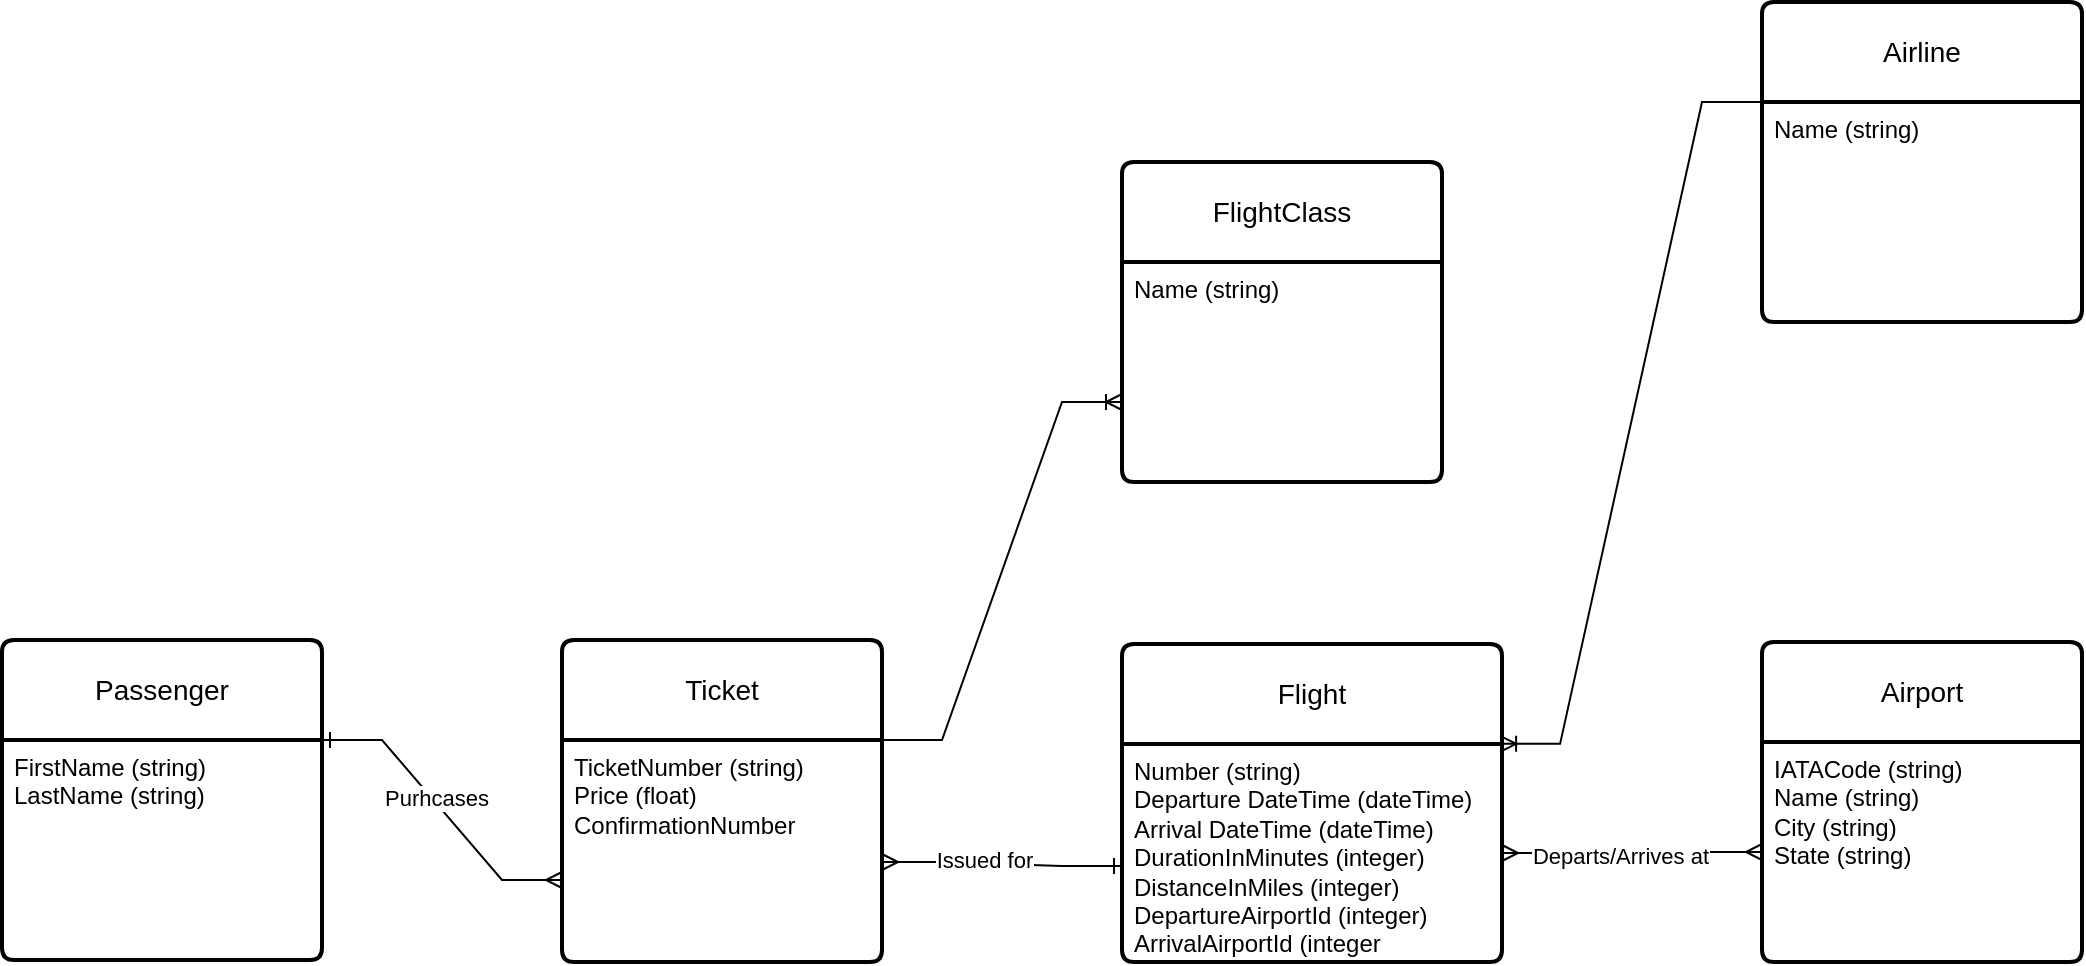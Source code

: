 <mxfile version="27.1.6">
  <diagram name="Page-1" id="YmXodIdPfZX5AZGlBb-y">
    <mxGraphModel dx="1426" dy="785" grid="1" gridSize="10" guides="1" tooltips="1" connect="1" arrows="1" fold="1" page="1" pageScale="1" pageWidth="850" pageHeight="1100" math="0" shadow="0">
      <root>
        <mxCell id="0" />
        <mxCell id="1" parent="0" />
        <mxCell id="KtvIKmh2qciOszmwVejK-1" value="Passenger" style="swimlane;childLayout=stackLayout;horizontal=1;startSize=50;horizontalStack=0;rounded=1;fontSize=14;fontStyle=0;strokeWidth=2;resizeParent=0;resizeLast=1;shadow=0;dashed=0;align=center;arcSize=4;whiteSpace=wrap;html=1;" vertex="1" parent="1">
          <mxGeometry x="80" y="439" width="160" height="160" as="geometry" />
        </mxCell>
        <mxCell id="KtvIKmh2qciOszmwVejK-2" value="FirstName (string)&lt;div&gt;LastName&amp;nbsp;&lt;span style=&quot;background-color: transparent; color: light-dark(rgb(0, 0, 0), rgb(255, 255, 255));&quot;&gt;(string)&lt;/span&gt;&lt;/div&gt;" style="align=left;strokeColor=none;fillColor=none;spacingLeft=4;spacingRight=4;fontSize=12;verticalAlign=top;resizable=0;rotatable=0;part=1;html=1;whiteSpace=wrap;" vertex="1" parent="KtvIKmh2qciOszmwVejK-1">
          <mxGeometry y="50" width="160" height="110" as="geometry" />
        </mxCell>
        <mxCell id="KtvIKmh2qciOszmwVejK-3" value="Flight" style="swimlane;childLayout=stackLayout;horizontal=1;startSize=50;horizontalStack=0;rounded=1;fontSize=14;fontStyle=0;strokeWidth=2;resizeParent=0;resizeLast=1;shadow=0;dashed=0;align=center;arcSize=4;whiteSpace=wrap;html=1;" vertex="1" parent="1">
          <mxGeometry x="640" y="441" width="190" height="159" as="geometry" />
        </mxCell>
        <mxCell id="KtvIKmh2qciOszmwVejK-4" value="Number (string)&lt;div&gt;Departure DateTime&amp;nbsp;&lt;span style=&quot;background-color: transparent; color: light-dark(rgb(0, 0, 0), rgb(255, 255, 255));&quot;&gt;(dateTime)&lt;/span&gt;&lt;/div&gt;&lt;div&gt;Arrival DateTime&amp;nbsp;&lt;span style=&quot;background-color: transparent; color: light-dark(rgb(0, 0, 0), rgb(255, 255, 255));&quot;&gt;(dateTime)&lt;/span&gt;&lt;/div&gt;&lt;div&gt;DurationInMinutes&amp;nbsp;&lt;span style=&quot;background-color: transparent; color: light-dark(rgb(0, 0, 0), rgb(255, 255, 255));&quot;&gt;(integer)&lt;/span&gt;&lt;/div&gt;&lt;div&gt;DistanceInMiles (integer)&lt;/div&gt;&lt;div&gt;DepartureAirportId (integer)&lt;/div&gt;&lt;div&gt;ArrivalAirportId (integer&lt;/div&gt;" style="align=left;strokeColor=none;fillColor=none;spacingLeft=4;spacingRight=4;fontSize=12;verticalAlign=top;resizable=0;rotatable=0;part=1;html=1;whiteSpace=wrap;" vertex="1" parent="KtvIKmh2qciOszmwVejK-3">
          <mxGeometry y="50" width="190" height="109" as="geometry" />
        </mxCell>
        <mxCell id="KtvIKmh2qciOszmwVejK-5" value="" style="edgeStyle=entityRelationEdgeStyle;fontSize=12;html=1;endArrow=ERmany;startArrow=ERone;rounded=0;exitX=1;exitY=0;exitDx=0;exitDy=0;entryX=0;entryY=0;entryDx=0;entryDy=0;startFill=0;" edge="1" parent="1" source="KtvIKmh2qciOszmwVejK-2">
          <mxGeometry width="100" height="100" relative="1" as="geometry">
            <mxPoint x="240" y="400" as="sourcePoint" />
            <mxPoint x="360" y="559" as="targetPoint" />
          </mxGeometry>
        </mxCell>
        <mxCell id="KtvIKmh2qciOszmwVejK-20" value="Purhcases" style="edgeLabel;html=1;align=center;verticalAlign=middle;resizable=0;points=[];" vertex="1" connectable="0" parent="KtvIKmh2qciOszmwVejK-5">
          <mxGeometry x="-0.092" y="2" relative="1" as="geometry">
            <mxPoint as="offset" />
          </mxGeometry>
        </mxCell>
        <mxCell id="KtvIKmh2qciOszmwVejK-11" value="Airport" style="swimlane;childLayout=stackLayout;horizontal=1;startSize=50;horizontalStack=0;rounded=1;fontSize=14;fontStyle=0;strokeWidth=2;resizeParent=0;resizeLast=1;shadow=0;dashed=0;align=center;arcSize=4;whiteSpace=wrap;html=1;" vertex="1" parent="1">
          <mxGeometry x="960" y="440" width="160" height="160" as="geometry" />
        </mxCell>
        <mxCell id="KtvIKmh2qciOszmwVejK-12" value="IATACode (string)&lt;div&gt;Name&amp;nbsp;&lt;span style=&quot;background-color: transparent; color: light-dark(rgb(0, 0, 0), rgb(255, 255, 255));&quot;&gt;(string)&lt;/span&gt;&lt;/div&gt;&lt;div&gt;City&amp;nbsp;&lt;span style=&quot;background-color: transparent; color: light-dark(rgb(0, 0, 0), rgb(255, 255, 255));&quot;&gt;(string)&lt;/span&gt;&lt;/div&gt;&lt;div&gt;State&amp;nbsp;&lt;span style=&quot;background-color: transparent; color: light-dark(rgb(0, 0, 0), rgb(255, 255, 255));&quot;&gt;(string)&lt;/span&gt;&lt;/div&gt;" style="align=left;strokeColor=none;fillColor=none;spacingLeft=4;spacingRight=4;fontSize=12;verticalAlign=top;resizable=0;rotatable=0;part=1;html=1;whiteSpace=wrap;" vertex="1" parent="KtvIKmh2qciOszmwVejK-11">
          <mxGeometry y="50" width="160" height="110" as="geometry" />
        </mxCell>
        <mxCell id="KtvIKmh2qciOszmwVejK-15" value="" style="edgeStyle=entityRelationEdgeStyle;fontSize=12;html=1;endArrow=ERmany;startArrow=ERmany;rounded=0;exitX=1;exitY=0.5;exitDx=0;exitDy=0;entryX=0;entryY=0.5;entryDx=0;entryDy=0;" edge="1" parent="1" source="KtvIKmh2qciOszmwVejK-4" target="KtvIKmh2qciOszmwVejK-12">
          <mxGeometry width="100" height="100" relative="1" as="geometry">
            <mxPoint x="830" y="400" as="sourcePoint" />
            <mxPoint x="960" y="560.08" as="targetPoint" />
          </mxGeometry>
        </mxCell>
        <mxCell id="KtvIKmh2qciOszmwVejK-16" value="Departs/Arrives at" style="edgeLabel;html=1;align=center;verticalAlign=middle;resizable=0;points=[];" vertex="1" connectable="0" parent="KtvIKmh2qciOszmwVejK-15">
          <mxGeometry x="-0.1" y="-1" relative="1" as="geometry">
            <mxPoint as="offset" />
          </mxGeometry>
        </mxCell>
        <mxCell id="KtvIKmh2qciOszmwVejK-17" value="Ticket" style="swimlane;childLayout=stackLayout;horizontal=1;startSize=50;horizontalStack=0;rounded=1;fontSize=14;fontStyle=0;strokeWidth=2;resizeParent=0;resizeLast=1;shadow=0;dashed=0;align=center;arcSize=4;whiteSpace=wrap;html=1;" vertex="1" parent="1">
          <mxGeometry x="360" y="439" width="160" height="161" as="geometry" />
        </mxCell>
        <mxCell id="KtvIKmh2qciOszmwVejK-18" value="TicketNumber (string)&lt;div&gt;Price (float)&lt;/div&gt;&lt;div&gt;ConfirmationNumber&lt;/div&gt;" style="align=left;strokeColor=none;fillColor=none;spacingLeft=4;spacingRight=4;fontSize=12;verticalAlign=top;resizable=0;rotatable=0;part=1;html=1;whiteSpace=wrap;" vertex="1" parent="KtvIKmh2qciOszmwVejK-17">
          <mxGeometry y="50" width="160" height="111" as="geometry" />
        </mxCell>
        <mxCell id="KtvIKmh2qciOszmwVejK-21" value="" style="edgeStyle=entityRelationEdgeStyle;fontSize=12;html=1;endArrow=ERone;startArrow=ERmany;rounded=0;entryX=0;entryY=0;entryDx=0;entryDy=0;exitX=1;exitY=0;exitDx=0;exitDy=0;endFill=0;" edge="1" parent="1">
          <mxGeometry width="100" height="100" relative="1" as="geometry">
            <mxPoint x="520" y="550" as="sourcePoint" />
            <mxPoint x="640" y="552" as="targetPoint" />
          </mxGeometry>
        </mxCell>
        <mxCell id="KtvIKmh2qciOszmwVejK-22" value="Issued for" style="edgeLabel;html=1;align=center;verticalAlign=middle;resizable=0;points=[];" vertex="1" connectable="0" parent="KtvIKmh2qciOszmwVejK-21">
          <mxGeometry x="-0.15" y="2" relative="1" as="geometry">
            <mxPoint as="offset" />
          </mxGeometry>
        </mxCell>
        <mxCell id="KtvIKmh2qciOszmwVejK-23" value="Airline" style="swimlane;childLayout=stackLayout;horizontal=1;startSize=50;horizontalStack=0;rounded=1;fontSize=14;fontStyle=0;strokeWidth=2;resizeParent=0;resizeLast=1;shadow=0;dashed=0;align=center;arcSize=4;whiteSpace=wrap;html=1;" vertex="1" parent="1">
          <mxGeometry x="960" y="120" width="160" height="160" as="geometry" />
        </mxCell>
        <mxCell id="KtvIKmh2qciOszmwVejK-24" value="Name (string)" style="align=left;strokeColor=none;fillColor=none;spacingLeft=4;spacingRight=4;fontSize=12;verticalAlign=top;resizable=0;rotatable=0;part=1;html=1;whiteSpace=wrap;" vertex="1" parent="KtvIKmh2qciOszmwVejK-23">
          <mxGeometry y="50" width="160" height="110" as="geometry" />
        </mxCell>
        <mxCell id="KtvIKmh2qciOszmwVejK-25" value="" style="edgeStyle=entityRelationEdgeStyle;fontSize=12;html=1;endArrow=ERoneToMany;rounded=0;entryX=0.995;entryY=0.314;entryDx=0;entryDy=0;entryPerimeter=0;exitX=0;exitY=0;exitDx=0;exitDy=0;" edge="1" parent="1" source="KtvIKmh2qciOszmwVejK-24" target="KtvIKmh2qciOszmwVejK-3">
          <mxGeometry width="100" height="100" relative="1" as="geometry">
            <mxPoint x="940" y="340" as="sourcePoint" />
            <mxPoint x="850" y="160" as="targetPoint" />
          </mxGeometry>
        </mxCell>
        <mxCell id="KtvIKmh2qciOszmwVejK-26" value="FlightClass" style="swimlane;childLayout=stackLayout;horizontal=1;startSize=50;horizontalStack=0;rounded=1;fontSize=14;fontStyle=0;strokeWidth=2;resizeParent=0;resizeLast=1;shadow=0;dashed=0;align=center;arcSize=4;whiteSpace=wrap;html=1;" vertex="1" parent="1">
          <mxGeometry x="640" y="200" width="160" height="160" as="geometry" />
        </mxCell>
        <mxCell id="KtvIKmh2qciOszmwVejK-27" value="Name (string)" style="align=left;strokeColor=none;fillColor=none;spacingLeft=4;spacingRight=4;fontSize=12;verticalAlign=top;resizable=0;rotatable=0;part=1;html=1;whiteSpace=wrap;" vertex="1" parent="KtvIKmh2qciOszmwVejK-26">
          <mxGeometry y="50" width="160" height="110" as="geometry" />
        </mxCell>
        <mxCell id="KtvIKmh2qciOszmwVejK-31" value="" style="edgeStyle=entityRelationEdgeStyle;fontSize=12;html=1;endArrow=ERoneToMany;rounded=0;movable=1;resizable=1;rotatable=1;deletable=1;editable=1;locked=0;connectable=1;entryX=0;entryY=0.75;entryDx=0;entryDy=0;" edge="1" parent="1" target="KtvIKmh2qciOszmwVejK-26">
          <mxGeometry width="100" height="100" relative="1" as="geometry">
            <mxPoint x="520" y="489" as="sourcePoint" />
            <mxPoint x="720" y="370" as="targetPoint" />
            <Array as="points">
              <mxPoint x="420" y="380" />
            </Array>
          </mxGeometry>
        </mxCell>
      </root>
    </mxGraphModel>
  </diagram>
</mxfile>
